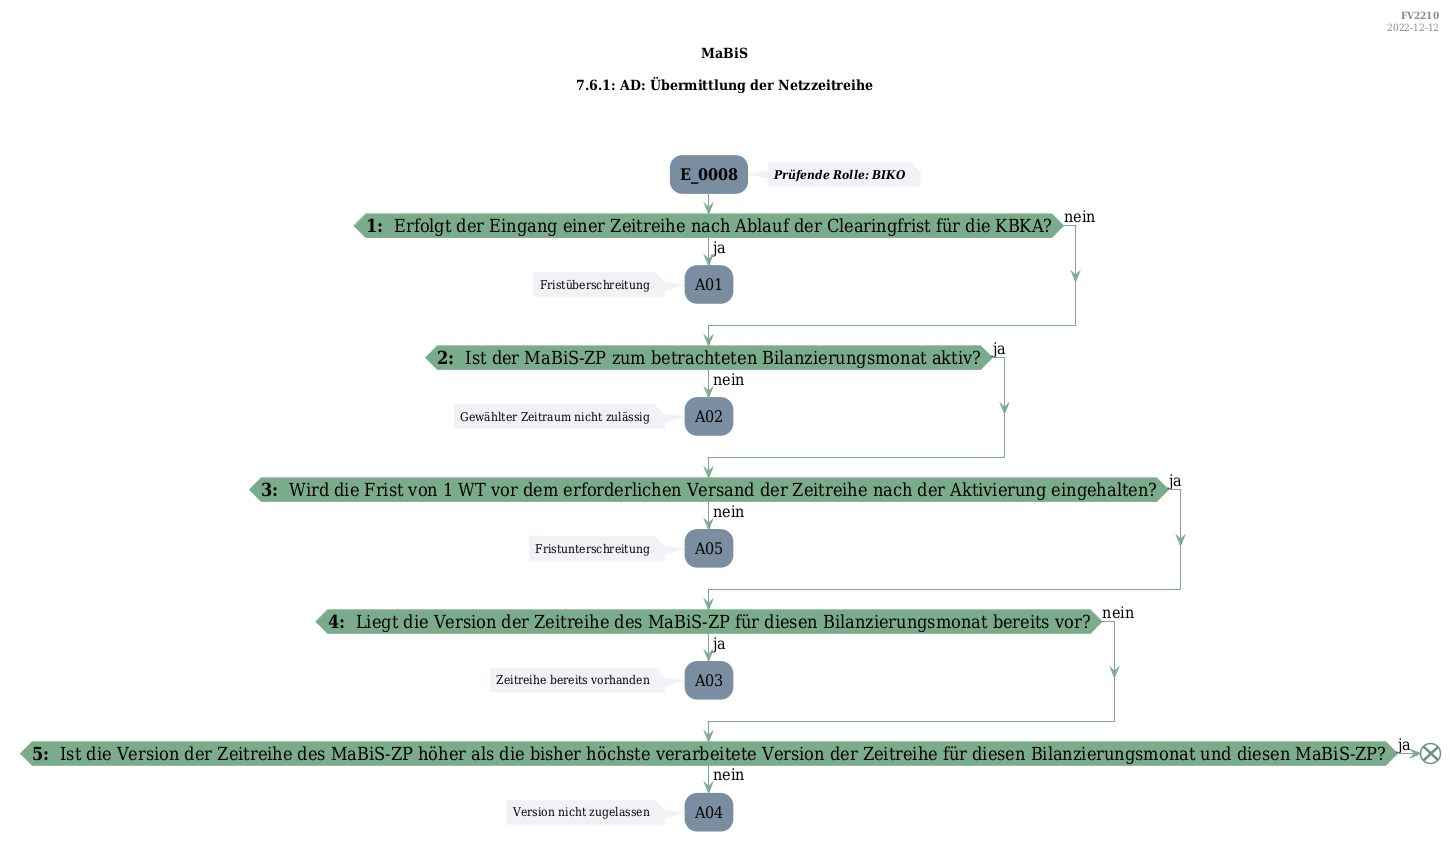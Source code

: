 @startuml
skinparam Shadowing false
skinparam NoteBorderColor #f3f1f6
skinparam NoteBackgroundColor #f3f1f6
skinparam NoteFontSize 12
skinparam ActivityBorderColor none
skinparam ActivityBackgroundColor #7a8da1
skinparam ActivityFontSize 16
skinparam ArrowColor #7aab8a
skinparam ArrowFontSize 16
skinparam ActivityDiamondBackgroundColor #7aab8a
skinparam ActivityDiamondBorderColor #7aab8a
skinparam ActivityDiamondFontSize 18
skinparam defaultFontName DejaVu Serif Condensed
skinparam ActivityEndColor #669580

header
<b>FV2210
2022-12-12
endheader

title
MaBiS

7.6.1: AD: Übermittlung der Netzzeitreihe



end title
:<b>E_0008</b>;
note right
<b><i>Prüfende Rolle: BIKO
end note

if (<b>1: </b> Erfolgt der Eingang einer Zeitreihe nach Ablauf der Clearingfrist für die KBKA?) then (ja)
    :A01;
    note left
        Fristüberschreitung
    endnote
    kill;
else (nein)
endif
if (<b>2: </b> Ist der MaBiS-ZP zum betrachteten Bilanzierungsmonat aktiv?) then (ja)
else (nein)
    :A02;
    note left
        Gewählter Zeitraum nicht zulässig
    endnote
    kill;
endif
if (<b>3: </b> Wird die Frist von 1 WT vor dem erforderlichen Versand der Zeitreihe nach der Aktivierung eingehalten?) then (ja)
else (nein)
    :A05;
    note left
        Fristunterschreitung
    endnote
    kill;
endif
if (<b>4: </b> Liegt die Version der Zeitreihe des MaBiS-ZP für diesen Bilanzierungsmonat bereits vor?) then (ja)
    :A03;
    note left
        Zeitreihe bereits vorhanden
    endnote
    kill;
else (nein)
endif
if (<b>5: </b> Ist die Version der Zeitreihe des MaBiS-ZP höher als die bisher höchste verarbeitete Version der Zeitreihe für diesen Bilanzierungsmonat und diesen MaBiS-ZP?) then (ja)
    end
else (nein)
    :A04;
    note left
        Version nicht zugelassen
    endnote
    kill;
endif

@enduml

